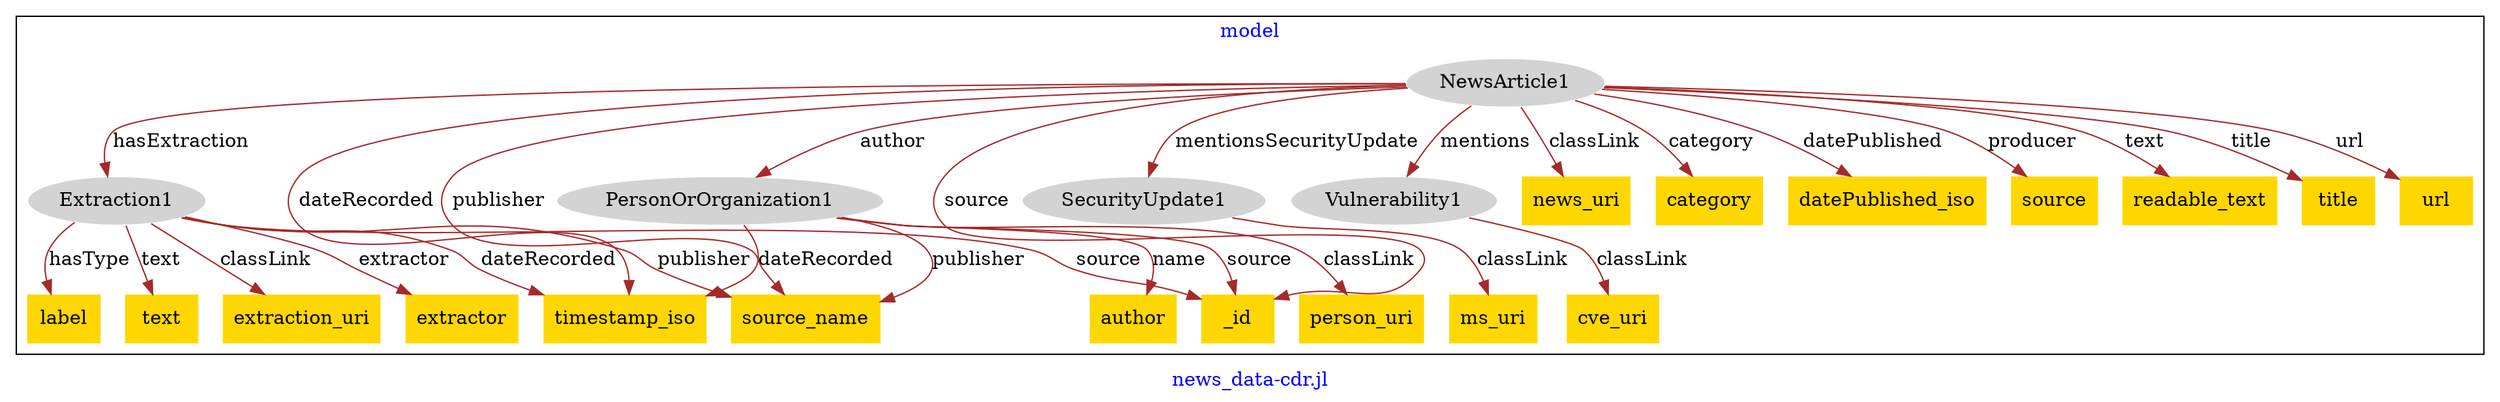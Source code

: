 digraph n0 {
fontcolor="blue"
remincross="true"
label="news_data-cdr.jl"
subgraph cluster {
label="model"
n2[style="filled",color="white",fillcolor="lightgray",label="Extraction1"];
n3[shape="plaintext",style="filled",fillcolor="gold",label="extraction_uri"];
n4[shape="plaintext",style="filled",fillcolor="gold",label="timestamp_iso"];
n5[shape="plaintext",style="filled",fillcolor="gold",label="extractor"];
n6[shape="plaintext",style="filled",fillcolor="gold",label="label"];
n7[shape="plaintext",style="filled",fillcolor="gold",label="text"];
n8[style="filled",color="white",fillcolor="lightgray",label="PersonOrOrganization1"];
n9[shape="plaintext",style="filled",fillcolor="gold",label="person_uri"];
n10[shape="plaintext",style="filled",fillcolor="gold",label="author"];
n11[shape="plaintext",style="filled",fillcolor="gold",label="source_name"];
n12[shape="plaintext",style="filled",fillcolor="gold",label="_id"];
n13[style="filled",color="white",fillcolor="lightgray",label="SecurityUpdate1"];
n14[shape="plaintext",style="filled",fillcolor="gold",label="ms_uri"];
n15[style="filled",color="white",fillcolor="lightgray",label="Vulnerability1"];
n16[shape="plaintext",style="filled",fillcolor="gold",label="cve_uri"];
n17[style="filled",color="white",fillcolor="lightgray",label="NewsArticle1"];
n18[shape="plaintext",style="filled",fillcolor="gold",label="news_uri"];
n19[shape="plaintext",style="filled",fillcolor="gold",label="category"];
n20[shape="plaintext",style="filled",fillcolor="gold",label="datePublished_iso"];
n21[shape="plaintext",style="filled",fillcolor="gold",label="source"];
n22[shape="plaintext",style="filled",fillcolor="gold",label="readable_text"];
n23[shape="plaintext",style="filled",fillcolor="gold",label="title"];
n24[shape="plaintext",style="filled",fillcolor="gold",label="url"];
}
n2 -> n3[color="brown",fontcolor="black",label="classLink"]
n2 -> n4[color="brown",fontcolor="black",label="dateRecorded"]
n2 -> n5[color="brown",fontcolor="black",label="extractor"]
n2 -> n6[color="brown",fontcolor="black",label="hasType"]
n2 -> n7[color="brown",fontcolor="black",label="text"]
n8 -> n9[color="brown",fontcolor="black",label="classLink"]
n8 -> n4[color="brown",fontcolor="black",label="dateRecorded"]
n8 -> n10[color="brown",fontcolor="black",label="name"]
n8 -> n11[color="brown",fontcolor="black",label="publisher"]
n8 -> n12[color="brown",fontcolor="black",label="source"]
n13 -> n14[color="brown",fontcolor="black",label="classLink"]
n15 -> n16[color="brown",fontcolor="black",label="classLink"]
n17 -> n18[color="brown",fontcolor="black",label="classLink"]
n17 -> n8[color="brown",fontcolor="black",label="author"]
n17 -> n19[color="brown",fontcolor="black",label="category"]
n17 -> n20[color="brown",fontcolor="black",label="datePublished"]
n17 -> n21[color="brown",fontcolor="black",label="producer"]
n17 -> n22[color="brown",fontcolor="black",label="text"]
n17 -> n23[color="brown",fontcolor="black",label="title"]
n17 -> n24[color="brown",fontcolor="black",label="url"]
n17 -> n4[color="brown",fontcolor="black",label="dateRecorded"]
n17 -> n12[color="brown",fontcolor="black",label="source"]
n2 -> n12[color="brown",fontcolor="black",label="source"]
n17 -> n15[color="brown",fontcolor="black",label="mentions"]
n17 -> n2[color="brown",fontcolor="black",label="hasExtraction"]
n17 -> n11[color="brown",fontcolor="black",label="publisher"]
n2 -> n11[color="brown",fontcolor="black",label="publisher"]
n17 -> n13[color="brown",fontcolor="black",label="mentionsSecurityUpdate"]
}
